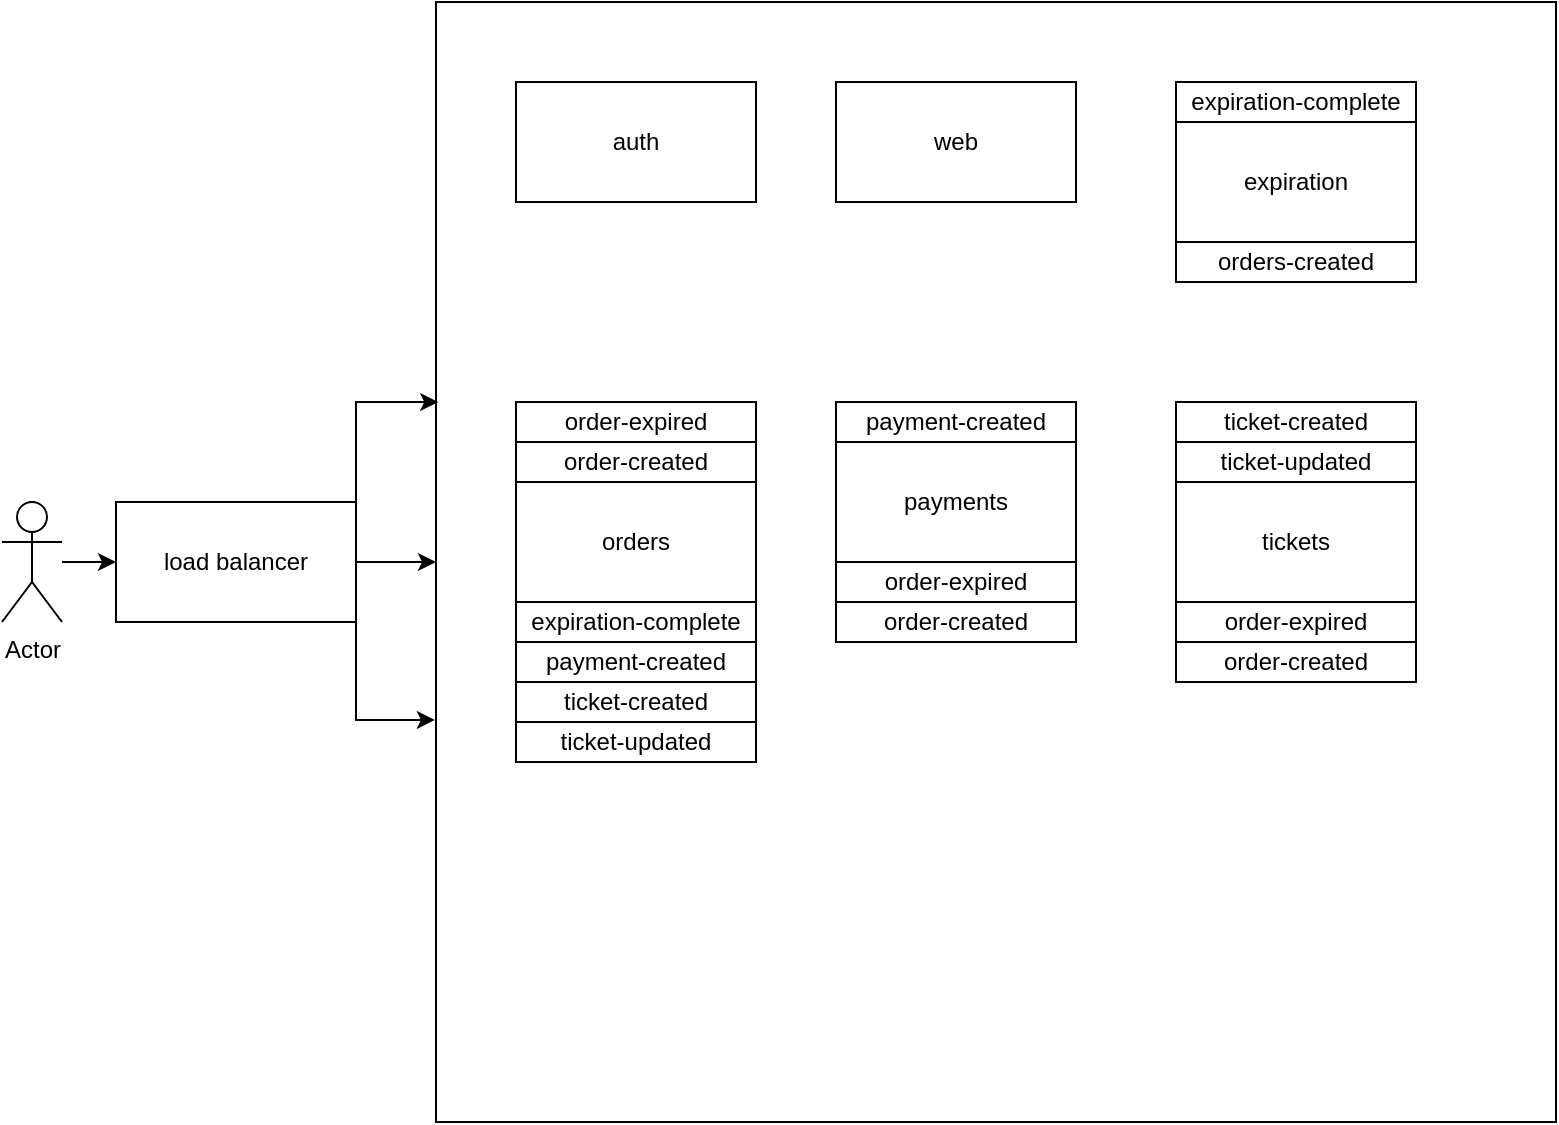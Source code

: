 <mxfile version="23.0.2" type="github">
  <diagram name="Seite-1" id="16USbbO70b7DQstRqV7Z">
    <mxGraphModel dx="955" dy="585" grid="1" gridSize="10" guides="1" tooltips="1" connect="1" arrows="1" fold="1" page="1" pageScale="1" pageWidth="827" pageHeight="1169" math="0" shadow="0">
      <root>
        <mxCell id="0" />
        <mxCell id="1" parent="0" />
        <mxCell id="6tYGeW66kNj0VJb34lm9-11" value="" style="edgeStyle=orthogonalEdgeStyle;rounded=0;orthogonalLoop=1;jettySize=auto;html=1;fontStyle=0" edge="1" parent="1" source="6tYGeW66kNj0VJb34lm9-2" target="6tYGeW66kNj0VJb34lm9-10">
          <mxGeometry relative="1" as="geometry" />
        </mxCell>
        <mxCell id="6tYGeW66kNj0VJb34lm9-2" value="load balancer" style="rounded=0;whiteSpace=wrap;html=1;fontStyle=0" vertex="1" parent="1">
          <mxGeometry x="80" y="370" width="120" height="60" as="geometry" />
        </mxCell>
        <mxCell id="6tYGeW66kNj0VJb34lm9-9" value="" style="edgeStyle=orthogonalEdgeStyle;rounded=0;orthogonalLoop=1;jettySize=auto;html=1;fontStyle=0" edge="1" parent="1" source="6tYGeW66kNj0VJb34lm9-6" target="6tYGeW66kNj0VJb34lm9-2">
          <mxGeometry relative="1" as="geometry" />
        </mxCell>
        <mxCell id="6tYGeW66kNj0VJb34lm9-6" value="Actor" style="shape=umlActor;verticalLabelPosition=bottom;verticalAlign=top;html=1;outlineConnect=0;fontStyle=0" vertex="1" parent="1">
          <mxGeometry x="23" y="370" width="30" height="60" as="geometry" />
        </mxCell>
        <mxCell id="6tYGeW66kNj0VJb34lm9-10" value="" style="whiteSpace=wrap;html=1;aspect=fixed;fontStyle=0" vertex="1" parent="1">
          <mxGeometry x="240" y="120" width="560" height="560" as="geometry" />
        </mxCell>
        <mxCell id="6tYGeW66kNj0VJb34lm9-12" style="edgeStyle=orthogonalEdgeStyle;rounded=0;orthogonalLoop=1;jettySize=auto;html=1;exitX=1;exitY=0;exitDx=0;exitDy=0;entryX=0.002;entryY=0.358;entryDx=0;entryDy=0;entryPerimeter=0;fontStyle=0" edge="1" parent="1" source="6tYGeW66kNj0VJb34lm9-2" target="6tYGeW66kNj0VJb34lm9-10">
          <mxGeometry relative="1" as="geometry">
            <Array as="points">
              <mxPoint x="200" y="320" />
              <mxPoint x="241" y="320" />
            </Array>
          </mxGeometry>
        </mxCell>
        <mxCell id="6tYGeW66kNj0VJb34lm9-14" value="web" style="rounded=0;whiteSpace=wrap;html=1;fontStyle=0" vertex="1" parent="1">
          <mxGeometry x="440" y="160" width="120" height="60" as="geometry" />
        </mxCell>
        <mxCell id="6tYGeW66kNj0VJb34lm9-17" value="auth" style="rounded=0;whiteSpace=wrap;html=1;fontStyle=0" vertex="1" parent="1">
          <mxGeometry x="280" y="160" width="120" height="60" as="geometry" />
        </mxCell>
        <mxCell id="6tYGeW66kNj0VJb34lm9-21" style="edgeStyle=orthogonalEdgeStyle;rounded=0;orthogonalLoop=1;jettySize=auto;html=1;exitX=1;exitY=1;exitDx=0;exitDy=0;entryX=-0.001;entryY=0.641;entryDx=0;entryDy=0;entryPerimeter=0;fontStyle=0" edge="1" parent="1" source="6tYGeW66kNj0VJb34lm9-2" target="6tYGeW66kNj0VJb34lm9-10">
          <mxGeometry relative="1" as="geometry">
            <Array as="points">
              <mxPoint x="200" y="479" />
            </Array>
          </mxGeometry>
        </mxCell>
        <mxCell id="6tYGeW66kNj0VJb34lm9-54" value="" style="group" vertex="1" connectable="0" parent="1">
          <mxGeometry x="610" y="320" width="120" height="140" as="geometry" />
        </mxCell>
        <mxCell id="6tYGeW66kNj0VJb34lm9-20" value="tickets" style="rounded=0;whiteSpace=wrap;html=1;fontStyle=0" vertex="1" parent="6tYGeW66kNj0VJb34lm9-54">
          <mxGeometry y="40" width="120" height="60" as="geometry" />
        </mxCell>
        <mxCell id="6tYGeW66kNj0VJb34lm9-32" value="ticket-created" style="rounded=0;whiteSpace=wrap;html=1;fontStyle=0" vertex="1" parent="6tYGeW66kNj0VJb34lm9-54">
          <mxGeometry width="120" height="20" as="geometry" />
        </mxCell>
        <mxCell id="6tYGeW66kNj0VJb34lm9-33" value="ticket-updated" style="rounded=0;whiteSpace=wrap;html=1;fontStyle=0" vertex="1" parent="6tYGeW66kNj0VJb34lm9-54">
          <mxGeometry y="20" width="120" height="20" as="geometry" />
        </mxCell>
        <mxCell id="6tYGeW66kNj0VJb34lm9-52" value="order-expired" style="rounded=0;whiteSpace=wrap;html=1;fontStyle=0" vertex="1" parent="6tYGeW66kNj0VJb34lm9-54">
          <mxGeometry y="100" width="120" height="20" as="geometry" />
        </mxCell>
        <mxCell id="6tYGeW66kNj0VJb34lm9-53" value="order-created" style="rounded=0;whiteSpace=wrap;html=1;fontStyle=0" vertex="1" parent="6tYGeW66kNj0VJb34lm9-54">
          <mxGeometry y="120" width="120" height="20" as="geometry" />
        </mxCell>
        <mxCell id="6tYGeW66kNj0VJb34lm9-55" value="" style="group" vertex="1" connectable="0" parent="1">
          <mxGeometry x="280" y="320" width="120" height="180" as="geometry" />
        </mxCell>
        <mxCell id="6tYGeW66kNj0VJb34lm9-30" value="order-expired" style="rounded=0;whiteSpace=wrap;html=1;fontStyle=0" vertex="1" parent="6tYGeW66kNj0VJb34lm9-55">
          <mxGeometry width="120" height="20" as="geometry" />
        </mxCell>
        <mxCell id="6tYGeW66kNj0VJb34lm9-19" value="orders" style="rounded=0;whiteSpace=wrap;html=1;fontStyle=0" vertex="1" parent="6tYGeW66kNj0VJb34lm9-55">
          <mxGeometry y="40" width="120" height="60" as="geometry" />
        </mxCell>
        <mxCell id="6tYGeW66kNj0VJb34lm9-22" value="order-created" style="rounded=0;whiteSpace=wrap;html=1;fontStyle=0" vertex="1" parent="6tYGeW66kNj0VJb34lm9-55">
          <mxGeometry y="20" width="120" height="20" as="geometry" />
        </mxCell>
        <mxCell id="6tYGeW66kNj0VJb34lm9-46" value="expiration-complete" style="rounded=0;whiteSpace=wrap;html=1;fontStyle=0" vertex="1" parent="6tYGeW66kNj0VJb34lm9-55">
          <mxGeometry y="100" width="120" height="20" as="geometry" />
        </mxCell>
        <mxCell id="6tYGeW66kNj0VJb34lm9-47" value="payment-created" style="rounded=0;whiteSpace=wrap;html=1;fontStyle=0" vertex="1" parent="6tYGeW66kNj0VJb34lm9-55">
          <mxGeometry y="120" width="120" height="20" as="geometry" />
        </mxCell>
        <mxCell id="6tYGeW66kNj0VJb34lm9-48" value="ticket-created" style="rounded=0;whiteSpace=wrap;html=1;fontStyle=0" vertex="1" parent="6tYGeW66kNj0VJb34lm9-55">
          <mxGeometry y="140" width="120" height="20" as="geometry" />
        </mxCell>
        <mxCell id="6tYGeW66kNj0VJb34lm9-49" value="ticket-updated" style="rounded=0;whiteSpace=wrap;html=1;fontStyle=0" vertex="1" parent="6tYGeW66kNj0VJb34lm9-55">
          <mxGeometry y="160" width="120" height="20" as="geometry" />
        </mxCell>
        <mxCell id="6tYGeW66kNj0VJb34lm9-56" value="" style="group" vertex="1" connectable="0" parent="1">
          <mxGeometry x="610" y="160" width="120" height="100" as="geometry" />
        </mxCell>
        <mxCell id="6tYGeW66kNj0VJb34lm9-18" value="expiration" style="rounded=0;whiteSpace=wrap;html=1;fontStyle=0" vertex="1" parent="6tYGeW66kNj0VJb34lm9-56">
          <mxGeometry y="20" width="120" height="60" as="geometry" />
        </mxCell>
        <mxCell id="6tYGeW66kNj0VJb34lm9-26" value="expiration-complete" style="rounded=0;whiteSpace=wrap;html=1;fontStyle=0" vertex="1" parent="6tYGeW66kNj0VJb34lm9-56">
          <mxGeometry width="120" height="20" as="geometry" />
        </mxCell>
        <mxCell id="6tYGeW66kNj0VJb34lm9-45" value="orders-created" style="rounded=0;whiteSpace=wrap;html=1;fontStyle=0" vertex="1" parent="6tYGeW66kNj0VJb34lm9-56">
          <mxGeometry y="80" width="120" height="20" as="geometry" />
        </mxCell>
        <mxCell id="6tYGeW66kNj0VJb34lm9-57" value="" style="group" vertex="1" connectable="0" parent="1">
          <mxGeometry x="440" y="320" width="120" height="120" as="geometry" />
        </mxCell>
        <mxCell id="6tYGeW66kNj0VJb34lm9-16" value="payments" style="rounded=0;whiteSpace=wrap;html=1;fontStyle=0" vertex="1" parent="6tYGeW66kNj0VJb34lm9-57">
          <mxGeometry y="20" width="120" height="60" as="geometry" />
        </mxCell>
        <mxCell id="6tYGeW66kNj0VJb34lm9-31" value="payment-created" style="rounded=0;whiteSpace=wrap;html=1;fontStyle=0" vertex="1" parent="6tYGeW66kNj0VJb34lm9-57">
          <mxGeometry width="120" height="20" as="geometry" />
        </mxCell>
        <mxCell id="6tYGeW66kNj0VJb34lm9-50" value="order-expired" style="rounded=0;whiteSpace=wrap;html=1;fontStyle=0" vertex="1" parent="6tYGeW66kNj0VJb34lm9-57">
          <mxGeometry y="80" width="120" height="20" as="geometry" />
        </mxCell>
        <mxCell id="6tYGeW66kNj0VJb34lm9-51" value="order-created" style="rounded=0;whiteSpace=wrap;html=1;fontStyle=0" vertex="1" parent="6tYGeW66kNj0VJb34lm9-57">
          <mxGeometry y="100" width="120" height="20" as="geometry" />
        </mxCell>
      </root>
    </mxGraphModel>
  </diagram>
</mxfile>
